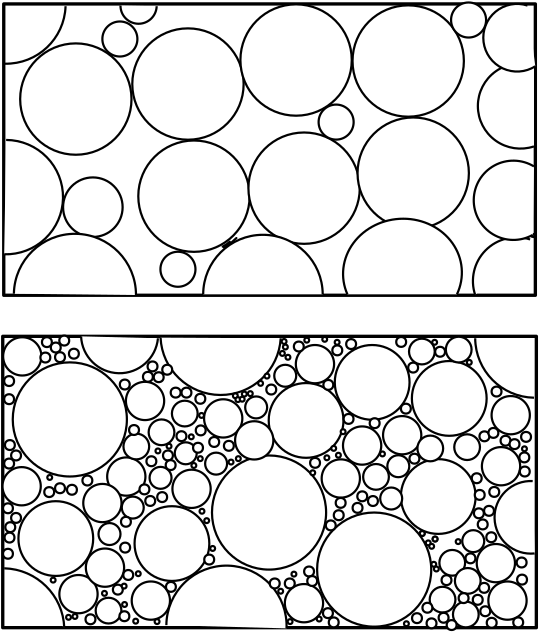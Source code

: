 <?xml version="1.0"?>
<!DOCTYPE ipe SYSTEM "ipe.dtd">
<ipe version="70218" creator="Ipe 7.2.21">
<info created="D:20201123213146" modified="D:20201123213146"/>
<ipestyle name="basic">
<symbol name="arrow/arc(spx)">
<path stroke="sym-stroke" fill="sym-stroke" pen="sym-pen">
0 0 m
-1 0.333 l
-1 -0.333 l
h
</path>
</symbol>
<symbol name="arrow/farc(spx)">
<path stroke="sym-stroke" fill="white" pen="sym-pen">
0 0 m
-1 0.333 l
-1 -0.333 l
h
</path>
</symbol>
<symbol name="arrow/ptarc(spx)">
<path stroke="sym-stroke" fill="sym-stroke" pen="sym-pen">
0 0 m
-1 0.333 l
-0.8 0 l
-1 -0.333 l
h
</path>
</symbol>
<symbol name="arrow/fptarc(spx)">
<path stroke="sym-stroke" fill="white" pen="sym-pen">
0 0 m
-1 0.333 l
-0.8 0 l
-1 -0.333 l
h
</path>
</symbol>
<symbol name="mark/circle(sx)" transformations="translations">
<path fill="sym-stroke">
0.6 0 0 0.6 0 0 e
0.4 0 0 0.4 0 0 e
</path>
</symbol>
<symbol name="mark/disk(sx)" transformations="translations">
<path fill="sym-stroke">
0.6 0 0 0.6 0 0 e
</path>
</symbol>
<symbol name="mark/fdisk(sfx)" transformations="translations">
<group>
<path fill="sym-fill">
0.5 0 0 0.5 0 0 e
</path>
<path fill="sym-stroke" fillrule="eofill">
0.6 0 0 0.6 0 0 e
0.4 0 0 0.4 0 0 e
</path>
</group>
</symbol>
<symbol name="mark/box(sx)" transformations="translations">
<path fill="sym-stroke" fillrule="eofill">
-0.6 -0.6 m
0.6 -0.6 l
0.6 0.6 l
-0.6 0.6 l
h
-0.4 -0.4 m
0.4 -0.4 l
0.4 0.4 l
-0.4 0.4 l
h
</path>
</symbol>
<symbol name="mark/square(sx)" transformations="translations">
<path fill="sym-stroke">
-0.6 -0.6 m
0.6 -0.6 l
0.6 0.6 l
-0.6 0.6 l
h
</path>
</symbol>
<symbol name="mark/fsquare(sfx)" transformations="translations">
<group>
<path fill="sym-fill">
-0.5 -0.5 m
0.5 -0.5 l
0.5 0.5 l
-0.5 0.5 l
h
</path>
<path fill="sym-stroke" fillrule="eofill">
-0.6 -0.6 m
0.6 -0.6 l
0.6 0.6 l
-0.6 0.6 l
h
-0.4 -0.4 m
0.4 -0.4 l
0.4 0.4 l
-0.4 0.4 l
h
</path>
</group>
</symbol>
<symbol name="mark/cross(sx)" transformations="translations">
<group>
<path fill="sym-stroke">
-0.43 -0.57 m
0.57 0.43 l
0.43 0.57 l
-0.57 -0.43 l
h
</path>
<path fill="sym-stroke">
-0.43 0.57 m
0.57 -0.43 l
0.43 -0.57 l
-0.57 0.43 l
h
</path>
</group>
</symbol>
<symbol name="arrow/fnormal(spx)">
<path stroke="sym-stroke" fill="white" pen="sym-pen">
0 0 m
-1 0.333 l
-1 -0.333 l
h
</path>
</symbol>
<symbol name="arrow/pointed(spx)">
<path stroke="sym-stroke" fill="sym-stroke" pen="sym-pen">
0 0 m
-1 0.333 l
-0.8 0 l
-1 -0.333 l
h
</path>
</symbol>
<symbol name="arrow/fpointed(spx)">
<path stroke="sym-stroke" fill="white" pen="sym-pen">
0 0 m
-1 0.333 l
-0.8 0 l
-1 -0.333 l
h
</path>
</symbol>
<symbol name="arrow/linear(spx)">
<path stroke="sym-stroke" pen="sym-pen">
-1 0.333 m
0 0 l
-1 -0.333 l
</path>
</symbol>
<symbol name="arrow/fdouble(spx)">
<path stroke="sym-stroke" fill="white" pen="sym-pen">
0 0 m
-1 0.333 l
-1 -0.333 l
h
-1 0 m
-2 0.333 l
-2 -0.333 l
h
</path>
</symbol>
<symbol name="arrow/double(spx)">
<path stroke="sym-stroke" fill="sym-stroke" pen="sym-pen">
0 0 m
-1 0.333 l
-1 -0.333 l
h
-1 0 m
-2 0.333 l
-2 -0.333 l
h
</path>
</symbol>
<symbol name="arrow/mid-normal(spx)">
<path stroke="sym-stroke" fill="sym-stroke" pen="sym-pen">
0.5 0 m
-0.5 0.333 l
-0.5 -0.333 l
h
</path>
</symbol>
<symbol name="arrow/mid-fnormal(spx)">
<path stroke="sym-stroke" fill="white" pen="sym-pen">
0.5 0 m
-0.5 0.333 l
-0.5 -0.333 l
h
</path>
</symbol>
<symbol name="arrow/mid-pointed(spx)">
<path stroke="sym-stroke" fill="sym-stroke" pen="sym-pen">
0.5 0 m
-0.5 0.333 l
-0.3 0 l
-0.5 -0.333 l
h
</path>
</symbol>
<symbol name="arrow/mid-fpointed(spx)">
<path stroke="sym-stroke" fill="white" pen="sym-pen">
0.5 0 m
-0.5 0.333 l
-0.3 0 l
-0.5 -0.333 l
h
</path>
</symbol>
<symbol name="arrow/mid-double(spx)">
<path stroke="sym-stroke" fill="sym-stroke" pen="sym-pen">
1 0 m
0 0.333 l
0 -0.333 l
h
0 0 m
-1 0.333 l
-1 -0.333 l
h
</path>
</symbol>
<symbol name="arrow/mid-fdouble(spx)">
<path stroke="sym-stroke" fill="white" pen="sym-pen">
1 0 m
0 0.333 l
0 -0.333 l
h
0 0 m
-1 0.333 l
-1 -0.333 l
h
</path>
</symbol>
<pen name="heavier" value="0.8"/>
<pen name="fat" value="1.2"/>
<pen name="ultrafat" value="2"/>
<symbolsize name="large" value="5"/>
<symbolsize name="small" value="2"/>
<symbolsize name="tiny" value="1.1"/>
<arrowsize name="large" value="10"/>
<arrowsize name="small" value="5"/>
<arrowsize name="tiny" value="3"/>
<color name="red" value="1 0 0"/>
<color name="blue" value="0 0 1"/>
<color name="green" value="0 1 0"/>
<color name="yellow" value="1 1 0"/>
<color name="orange" value="1 0.647 0"/>
<color name="gold" value="1 0.843 0"/>
<color name="purple" value="0.627 0.125 0.941"/>
<color name="gray" value="0.745"/>
<color name="brown" value="0.647 0.165 0.165"/>
<color name="navy" value="0 0 0.502"/>
<color name="pink" value="1 0.753 0.796"/>
<color name="seagreen" value="0.18 0.545 0.341"/>
<color name="turquoise" value="0.251 0.878 0.816"/>
<color name="violet" value="0.933 0.51 0.933"/>
<color name="darkblue" value="0 0 0.545"/>
<color name="darkcyan" value="0 0.545 0.545"/>
<color name="darkgray" value="0.663"/>
<color name="darkgreen" value="0 0.392 0"/>
<color name="darkmagenta" value="0.545 0 0.545"/>
<color name="darkorange" value="1 0.549 0"/>
<color name="darkred" value="0.545 0 0"/>
<color name="lightblue" value="0.678 0.847 0.902"/>
<color name="lightcyan" value="0.878 1 1"/>
<color name="lightgray" value="0.827"/>
<color name="lightgreen" value="0.565 0.933 0.565"/>
<color name="lightyellow" value="1 1 0.878"/>
<dashstyle name="dotted" value="[1 3] 0"/>
<dashstyle name="dashed" value="[4] 0"/>
<dashstyle name="dash dotted" value="[4 2 1 2] 0"/>
<dashstyle name="dash dot dotted" value="[4 2 1 2 1 2] 0"/>
<textsize name="large" value="\large"/>
<textsize name="Large" value="\Large"/>
<textsize name="LARGE" value="\LARGE"/>
<textsize name="huge" value="\huge"/>
<textsize name="Huge" value="\Huge"/>
<textsize name="small" value="\small"/>
<textsize name="footnote" value="\footnotesize"/>
<textsize name="tiny" value="\tiny"/>
<textstyle name="center" begin="\begin{center}" end="\end{center}"/>
<textstyle name="itemize" begin="\begin{itemize}" end="\end{itemize}"/>
<textstyle name="item" begin="\begin{itemize}\item{}" end="\end{itemize}"/>
<gridsize name="4 pts" value="4"/>
<gridsize name="8 pts (~3 mm)" value="8"/>
<gridsize name="16 pts (~6 mm)" value="16"/>
<gridsize name="32 pts (~12 mm)" value="32"/>
<gridsize name="10 pts (~3.5 mm)" value="10"/>
<gridsize name="20 pts (~7 mm)" value="20"/>
<gridsize name="14 pts (~5 mm)" value="14"/>
<gridsize name="28 pts (~10 mm)" value="28"/>
<gridsize name="56 pts (~20 mm)" value="56"/>
<anglesize name="90 deg" value="90"/>
<anglesize name="60 deg" value="60"/>
<anglesize name="45 deg" value="45"/>
<anglesize name="30 deg" value="30"/>
<anglesize name="22.5 deg" value="22.5"/>
<opacity name="10%" value="0.1"/>
<opacity name="30%" value="0.3"/>
<opacity name="50%" value="0.5"/>
<opacity name="75%" value="0.75"/>
<tiling name="falling" angle="-60" step="4" width="1"/>
<tiling name="rising" angle="30" step="4" width="1"/>
</ipestyle>
<page>
<layer name="alpha"/>
<view layers="alpha" active="alpha"/>
<path layer="alpha" matrix="1.00756 0 0 1 -2.28386 -119.296" stroke="black" fill="white" pen="fat">
206.677 532.186 m
206.677 427.307 l
397.333 427.307 l
397.333 532.186 l
h
</path>
<path matrix="1.00378 0 0 1 -1.14181 0.360409" stroke="black" fill="white" pen="fat">
206.677 532.186 m
206.677 427.307 l
397.333 427.307 l
397.333 532.186 l
h
</path>
<path stroke="black" fill="white" pen="heavier">
20.0408 0 0 20.0408 232.266 498.308 e
</path>
<path matrix="1 0 0 1 40.366 5.40663" stroke="black" fill="white" pen="heavier">
20.0408 0 0 20.0408 232.266 498.308 e
</path>
<path matrix="1 0 0 1 79.2902 14.0564" stroke="black" fill="white" pen="heavier">
20.0408 0 0 20.0408 232.266 498.308 e
</path>
<path matrix="1 0 0 1 119.656 13.696" stroke="black" fill="white" pen="heavier">
20.0408 0 0 20.0408 232.266 498.308 e
</path>
<path matrix="1 0 0 1 42.5285 -34.9592" stroke="black" fill="white" pen="heavier">
20.0408 0 0 20.0408 232.266 498.308 e
</path>
<path matrix="1 0 0 1 82.1735 -32.0759" stroke="black" fill="white" pen="heavier">
20.0408 0 0 20.0408 232.266 498.308 e
</path>
<path matrix="1 0 0 1 121.458 -26.6698" stroke="black" fill="white" pen="heavier">
20.0408 0 0 20.0408 232.266 498.308 e
</path>
<path matrix="1 0 0 1 0 -1.80205" stroke="black" fill="white" pen="heavier">
10.7157 0 0 10.7157 238.393 461.186 e
</path>
<path stroke="black" fill="white" pen="heavier">
6.30459 0 0 6.30459 248.124 519.932 e
</path>
<path matrix="1 0 0 1 20.9037 -82.8939" stroke="black" fill="white" pen="heavier">
6.30459 0 0 6.30459 248.124 519.932 e
</path>
<path matrix="1 0 0 1 77.8484 -29.9137" stroke="black" fill="white" pen="heavier">
6.30459 0 0 6.30459 248.124 519.932 e
</path>
<path stroke="black" fill="white" pen="heavier" cap="1" join="1">
397.435 449.446 m
397.172 449.736 l
397.699 448.865 l
397.646 448.575 l
396.435 448.76 l
</path>
<path stroke="black" fill="white" pen="heavier" cap="1" join="1">
397.646 449.63 m
393.433 448.971 l
</path>
<path stroke="black" fill="white" pen="heavier" cap="1" join="1">
285.637 444.97 m
285.137 445.207 l
287.165 446.419 l
287.665 446.945 l
286.954 446.366 l
285.716 444.812 l
288.007 446.392 l
290.062 448.262 l
</path>
<path matrix="1 0 0 1 2.88327 -1.08123" stroke="black" fill="white" pen="heavier">
20.5433 0 0 20.5433 227.22 384.058 e
</path>
<path matrix="1 0 0 1 74.6044 -34.599" stroke="black" fill="white" pen="heavier">
20.5433 0 0 20.5433 227.22 384.058 e
</path>
<path matrix="1 0 0 1 112.447 -55.1424" stroke="black" fill="white" pen="heavier">
20.5433 0 0 20.5433 227.22 384.058 e
</path>
<path stroke="black" fill="white" pen="heavier">
13.4563 0 0 13.4563 315.16 382.616 e
</path>
<path matrix="1 0 0 1 23.7868 13.6957" stroke="black" fill="white" pen="heavier">
13.4563 0 0 13.4563 315.16 382.616 e
</path>
<path matrix="1 0 0 1 51.5383 7.92911" stroke="black" fill="white" pen="heavier">
13.4563 0 0 13.4563 315.16 382.616 e
</path>
<path matrix="1 0 0 1 47.5738 -27.391" stroke="black" fill="white" pen="heavier">
13.4563 0 0 13.4563 315.16 382.616 e
</path>
<path matrix="1 0 0 1 -48.295 -44.3302" stroke="black" fill="white" pen="heavier">
13.4563 0 0 13.4563 315.16 382.616 e
</path>
<path matrix="1 0 0 1 -90.1025 -42.5282" stroke="black" fill="white" pen="heavier">
13.4563 0 0 13.4563 315.16 382.616 e
</path>
<path stroke="black" fill="white" pen="heavier">
6.888 0 0 6.888 257.179 389.626 e
</path>
<path matrix="1 0 0 1 28.1439 -6.28031" stroke="black" fill="white" pen="heavier">
6.888 0 0 6.888 257.179 389.626 e
</path>
<path matrix="1 0 0 1 39.3083 -14.1884" stroke="black" fill="white" pen="heavier">
6.888 0 0 6.888 257.179 389.626 e
</path>
<path matrix="1 0 0 1 78.151 -16.0491" stroke="black" fill="white" pen="heavier">
6.888 0 0 6.888 257.179 389.626 e
</path>
<path matrix="1 0 0 1 92.5717 -12.3277" stroke="black" fill="white" pen="heavier">
6.888 0 0 6.888 257.179 389.626 e
</path>
<path matrix="1 0 0 1 70.4755 -27.9113" stroke="black" fill="white" pen="heavier">
6.888 0 0 6.888 257.179 389.626 e
</path>
<path matrix="1 0 0 1 126.297 -58.3807" stroke="black" fill="white" pen="heavier">
6.888 0 0 6.888 257.179 389.626 e
</path>
<path matrix="1 0 0 1 130.484 -71.871" stroke="black" fill="white" pen="heavier">
6.888 0 0 6.888 257.179 389.626 e
</path>
<path matrix="1 0 0 1 57.2178 -72.8014" stroke="black" fill="white" pen="heavier">
6.888 0 0 6.888 257.179 389.626 e
</path>
<path matrix="1 0 0 1 -23.9565 -69.5451" stroke="black" fill="white" pen="heavier">
6.888 0 0 6.888 257.179 389.626 e
</path>
<path matrix="1 0 0 1 -14.4203 -60.0089" stroke="black" fill="white" pen="heavier">
6.888 0 0 6.888 257.179 389.626 e
</path>
<path matrix="1 0 0 1 2.09371 -71.871" stroke="black" fill="white" pen="heavier">
6.888 0 0 6.888 257.179 389.626 e
</path>
<path matrix="1 0 0 1 16.747 -31.6328" stroke="black" fill="white" pen="heavier">
6.888 0 0 6.888 257.179 389.626 e
</path>
<path matrix="1 0 0 1 -6.74476 -27.2135" stroke="black" fill="white" pen="heavier">
6.888 0 0 6.888 257.179 389.626 e
</path>
<path matrix="1 0 0 1 -15.3506 -36.7498" stroke="black" fill="white" pen="heavier">
6.888 0 0 6.888 257.179 389.626 e
</path>
<path matrix="1 0 0 1 -44.4245 -30.7024" stroke="black" fill="white" pen="heavier">
6.888 0 0 6.888 257.179 389.626 e
</path>
<path matrix="1 0 0 1 -44.1919 16.0484" stroke="black" fill="white" pen="heavier">
6.888 0 0 6.888 257.179 389.626 e
</path>
<path matrix="1 0 0 1 61.1719 13.2573" stroke="black" fill="white" pen="heavier">
6.888 0 0 6.888 257.179 389.626 e
</path>
<path matrix="1 0 0 1 131.647 -5.11736" stroke="black" fill="white" pen="heavier">
6.888 0 0 6.888 257.179 389.626 e
</path>
<path matrix="1 0 0 1 128.158 -23.4921" stroke="black" fill="white" pen="heavier">
6.888 0 0 6.888 257.179 389.626 e
</path>
<path matrix="1 0 0 1 -1.62814 2.5585" stroke="black" fill="white" pen="heavier">
4.63143 0 0 4.63143 273.112 382.532 e
</path>
<path matrix="1 0 0 1 -19.0725 -9.30401" stroke="black" fill="white" pen="heavier">
4.63143 0 0 4.63143 273.112 382.532 e
</path>
<path matrix="1 0 0 1 -10.0014 -4.18701" stroke="black" fill="white" pen="heavier">
4.63143 0 0 4.63143 273.112 382.532 e
</path>
<path matrix="1 0 0 1 67.2188 -20.2358" stroke="black" fill="white" pen="heavier">
4.63143 0 0 4.63143 273.112 382.532 e
</path>
<path matrix="1 0 0 1 86.7565 -10.0018" stroke="black" fill="white" pen="heavier">
4.63143 0 0 4.63143 273.112 382.532 e
</path>
<path matrix="1 0 0 1 100.014 -9.53661" stroke="black" fill="white" pen="heavier">
4.63143 0 0 4.63143 273.112 382.532 e
</path>
<path matrix="1 0 0 1 94.6646 -51.1704" stroke="black" fill="white" pen="heavier">
4.63143 0 0 4.63143 273.112 382.532 e
</path>
<path matrix="1 0 0 1 100.247 -57.683" stroke="black" fill="white" pen="heavier">
4.63143 0 0 4.63143 273.112 382.532 e
</path>
<path matrix="1 0 0 1 91.1757 -64.4281" stroke="black" fill="white" pen="heavier">
4.63143 0 0 4.63143 273.112 382.532 e
</path>
<path matrix="1 0 0 1 99.549 -69.7777" stroke="black" fill="white" pen="heavier">
4.63143 0 0 4.63143 273.112 382.532 e
</path>
<path matrix="1 0 0 1 -29.0741 -68.3822" stroke="black" fill="white" pen="heavier">
4.63143 0 0 4.63143 273.112 382.532 e
</path>
<path matrix="1 0 0 1 83.7326 24.8869" stroke="black" fill="white" pen="heavier">
4.63143 0 0 4.63143 273.112 382.532 e
</path>
<path matrix="1 0 0 1 96.9903 25.5847" stroke="black" fill="white" pen="heavier">
4.63143 0 0 4.63143 273.112 382.532 e
</path>
<path matrix="1 0 0 1 1.62814 0.697774" stroke="black" fill="white" pen="heavier">
3.95405 0 0 3.95405 270.204 370.089 e
</path>
<path matrix="1 0 0 1 -7.44288 -8.14109" stroke="black" fill="white" pen="heavier">
3.95405 0 0 3.95405 270.204 370.089 e
</path>
<path matrix="1 0 0 1 -17.4443 -18.8403" stroke="black" fill="white" pen="heavier">
3.95405 0 0 3.95405 270.204 370.089 e
</path>
<path matrix="1 0 0 1 -25.8176 -28.3765" stroke="black" fill="white" pen="heavier">
3.95405 0 0 3.95405 270.204 370.089 e
</path>
<path matrix="1 0 0 1 12.56 -3.02408" stroke="black" fill="white" pen="heavier">
3.95405 0 0 3.95405 270.204 370.089 e
</path>
<path matrix="1 0 0 1 26.9806 17.2114" stroke="black" fill="white" pen="heavier">
3.95405 0 0 3.95405 270.204 370.089 e
</path>
<path matrix="1 0 0 1 37.4472 28.6083" stroke="black" fill="white" pen="heavier">
3.95405 0 0 3.95405 270.204 370.089 e
</path>
<path matrix="1 0 0 1 78.1507 -3.95445" stroke="black" fill="white" pen="heavier">
3.95405 0 0 3.95405 270.204 370.089 e
</path>
<path matrix="1 0 0 1 75.5922 -15.584" stroke="black" fill="white" pen="heavier">
3.95405 0 0 3.95405 270.204 370.089 e
</path>
<path matrix="1 0 0 1 105.131 -30.935" stroke="black" fill="white" pen="heavier">
3.95405 0 0 3.95405 270.204 370.089 e
</path>
<path stroke="black" fill="white" pen="heavier">
278.112 428.004 m
21.5148 0 0 -21.5148 299.627 427.926 321.142 428.004 a
</path>
<path stroke="black" fill="white" pen="heavier">
207.172 483.593 m
20.5887 0 0 -20.5887 207.067 463.005 206.474 442.425 a
</path>
<path stroke="black" fill="white" pen="heavier">
397.199 510.341 m
15.3308 0 0 15.3308 392.33 495.804 397.199 481.267 a
</path>
<path stroke="black" fill="white" pen="heavier">
228.571 531.74 m
21.4455 0 0 -21.4455 207.138 532.48 206.707 511.039 a
</path>
<path stroke="black" fill="white" pen="heavier">
376.033 427.771 m
15.7607 0 0 -15.7607 390.98 432.77 395.804 447.774 a
</path>
<path matrix="1.03355 0 0.0132175 0.948183 -18.1125 22.1777" stroke="black" fill="white" pen="heavier">
331.376 428.004 m
20.6914 0 0 -20.6914 350.448 436.027 369.521 428.004 a
</path>
<path stroke="black" fill="white" pen="heavier">
261.366 531.74 m
6.51407 0 0 -6.51407 254.855 531.934 248.341 531.972 a
</path>
<path stroke="black" fill="white" pen="heavier">
397.664 510.109 m
12.1772 0 0 -12.1772 391.13 520.384 394.873 531.972 a
</path>
<path matrix="1 0 0 1 125.53 6.83559" stroke="black" fill="white" pen="heavier">
6.30459 0 0 6.30459 248.124 519.932 e
</path>
<path stroke="black" fill="white" pen="heavier">
209.963 428.236 m
21.9819 0 0 -21.9819 231.941 427.817 253.923 427.771 a
</path>
<path stroke="black" fill="white" pen="heavier">
397.199 474.057 m
14.2703 0 0 14.2703 389.783 461.865 396.734 449.402 a
</path>
<path stroke="black" fill="white" pen="heavier">
262.761 412.42 m
21.661 0 0 21.661 284.399 413.439 306.023 412.188 a
</path>
<path stroke="black" fill="white" pen="heavier">
261.831 412.188 m
13.8761 0 0 -13.8761 248.016 413.486 234.153 412.885 a
</path>
<path stroke="black" fill="white" pen="heavier">
264.855 308.917 m
21.6419 0 0 -21.6419 286.496 308.704 308.117 307.754 a
</path>
<path stroke="black" fill="white" pen="heavier">
206.474 329.385 m
22.2494 0 0 -22.2494 205.872 307.144 228.105 307.987 a
</path>
<path stroke="black" fill="white" pen="heavier">
396.734 360.785 m
13.069 0 0 13.069 396.071 347.733 397.432 334.735 a
</path>
<path stroke="black" fill="white" pen="heavier">
376.033 412.188 m
21.5911 0 0 21.5911 397.624 412.376 397.199 390.789 a
</path>
<path stroke="black" fill="white" pen="heavier">
1.7773 0 0 1.7773 225.043 408.865 e
</path>
<path matrix="1 0 0 1 3.05306 2.49823" stroke="black" fill="white" pen="heavier">
1.7773 0 0 1.7773 225.043 408.865 e
</path>
<path matrix="1 0 0 1 -3.19221 1.9431" stroke="black" fill="white" pen="heavier">
1.7773 0 0 1.7773 225.043 408.865 e
</path>
<path matrix="1 0 0 1 -3.74734 -3.60825" stroke="black" fill="white" pen="heavier">
1.7773 0 0 1.7773 225.043 408.865 e
</path>
<path matrix="1 0 0 1 1.52644 -3.46947" stroke="black" fill="white" pen="heavier">
1.7773 0 0 1.7773 225.043 408.865 e
</path>
<path matrix="1 0 0 1 6.52265 -2.22041" stroke="black" fill="white" pen="heavier">
1.7773 0 0 1.7773 225.043 408.865 e
</path>
<path matrix="1 0 0 1 -16.793 -12.0741" stroke="black" fill="white" pen="heavier">
1.7773 0 0 1.7773 225.043 408.865 e
</path>
<path matrix="1 0 0 1 -16.793 -18.5969" stroke="black" fill="white" pen="heavier">
1.7773 0 0 1.7773 225.043 408.865 e
</path>
<path matrix="1 0 0 1 -16.5154 -35.1121" stroke="black" fill="white" pen="heavier">
1.7773 0 0 1.7773 225.043 408.865 e
</path>
<path matrix="1 0 0 1 -14.2949 -38.8593" stroke="black" fill="white" pen="heavier">
1.7773 0 0 1.7773 225.043 408.865 e
</path>
<path matrix="1 0 0 1 -16.793 -41.7738" stroke="black" fill="white" pen="heavier">
1.7773 0 0 1.7773 225.043 408.865 e
</path>
<path matrix="1 0 0 1 -17.2094 -57.8727" stroke="black" fill="white" pen="heavier">
1.7773 0 0 1.7773 225.043 408.865 e
</path>
<path matrix="1 0 0 1 -14.2949 -61.3423" stroke="black" fill="white" pen="heavier">
1.7773 0 0 1.7773 225.043 408.865 e
</path>
<path matrix="1 0 0 1 -16.3767 -64.6731" stroke="black" fill="white" pen="heavier">
1.7773 0 0 1.7773 225.043 408.865 e
</path>
<path matrix="1 0 0 1 -16.6542 -68.4202" stroke="black" fill="white" pen="heavier">
1.7773 0 0 1.7773 225.043 408.865 e
</path>
<path matrix="1 0 0 1 -17.2094 -74.2491" stroke="black" fill="white" pen="heavier">
1.7773 0 0 1.7773 225.043 408.865 e
</path>
<path matrix="1 0 0 1 -2.35951 -52.0438" stroke="black" fill="white" pen="heavier">
1.7773 0 0 1.7773 225.043 408.865 e
</path>
<path matrix="1 0 0 1 1.52644 -50.6559" stroke="black" fill="white" pen="heavier">
1.7773 0 0 1.7773 225.043 408.865 e
</path>
<path matrix="1 0 0 1 5.82873 -51.2111" stroke="black" fill="white" pen="heavier">
1.7773 0 0 1.7773 225.043 408.865 e
</path>
<path matrix="1 0 0 1 11.3801 -47.8802" stroke="black" fill="white" pen="heavier">
1.7773 0 0 1.7773 225.043 408.865 e
</path>
<path matrix="1 0 0 1 28.1729 -29.6996" stroke="black" fill="white" pen="heavier">
1.7773 0 0 1.7773 225.043 408.865 e
</path>
<path matrix="1 0 0 1 24.8421 -13.3231" stroke="black" fill="white" pen="heavier">
1.7773 0 0 1.7773 225.043 408.865 e
</path>
<path matrix="1 0 0 1 34.8345 -6.80028" stroke="black" fill="white" pen="heavier">
1.7773 0 0 1.7773 225.043 408.865 e
</path>
<path matrix="1 0 0 1 33.1691 -10.5474" stroke="black" fill="white" pen="heavier">
1.7773 0 0 1.7773 225.043 408.865 e
</path>
<path matrix="1 0 0 1 37.0551 -10.6862" stroke="black" fill="white" pen="heavier">
1.7773 0 0 1.7773 225.043 408.865 e
</path>
<path matrix="1 0 0 1 45.2433 -31.9201" stroke="black" fill="white" pen="heavier">
1.7773 0 0 1.7773 225.043 408.865 e
</path>
<path matrix="1 0 0 1 34.4182 -40.9411" stroke="black" fill="white" pen="heavier">
1.7773 0 0 1.7773 225.043 408.865 e
</path>
<path matrix="1 0 0 1 31.9201 -51.0723" stroke="black" fill="white" pen="heavier">
1.7773 0 0 1.7773 225.043 408.865 e
</path>
<path matrix="1 0 0 1 34.0018 -55.2358" stroke="black" fill="white" pen="heavier">
1.7773 0 0 1.7773 225.043 408.865 e
</path>
<path matrix="1 0 0 1 38.3041 -53.8479" stroke="black" fill="white" pen="heavier">
1.7773 0 0 1.7773 225.043 408.865 e
</path>
<path matrix="1 0 0 1 24.9809 -72.0286" stroke="black" fill="white" pen="heavier">
1.7773 0 0 1.7773 225.043 408.865 e
</path>
<path matrix="1 0 0 1 25.2584 -62.7301" stroke="black" fill="white" pen="heavier">
1.7773 0 0 1.7773 225.043 408.865 e
</path>
<path matrix="1 0 0 1 22.344 -87.156" stroke="black" fill="white" pen="heavier">
1.7773 0 0 1.7773 225.043 408.865 e
</path>
<path matrix="1 0 0 1 26.0911 -81.8823" stroke="black" fill="white" pen="heavier">
1.7773 0 0 1.7773 225.043 408.865 e
</path>
<path matrix="1 0 0 1 12.4903 -97.8424" stroke="black" fill="white" pen="heavier">
1.7773 0 0 1.7773 225.043 408.865 e
</path>
<path matrix="1 0 0 1 55.2357 -76.3309" stroke="black" fill="white" pen="heavier">
1.7773 0 0 1.7773 225.043 408.865 e
</path>
<path matrix="1 0 0 1 51.211 -36.0836" stroke="black" fill="white" pen="heavier">
1.7773 0 0 1.7773 225.043 408.865 e
</path>
<path matrix="1 0 0 1 52.1825 -29.8384" stroke="black" fill="white" pen="heavier">
1.7773 0 0 1.7773 225.043 408.865 e
</path>
<path matrix="1 0 0 1 52.0437 -18.4581" stroke="black" fill="white" pen="heavier">
1.7773 0 0 1.7773 225.043 408.865 e
</path>
<path matrix="1 0 0 1 43.1615 -16.2376" stroke="black" fill="white" pen="heavier">
1.7773 0 0 1.7773 225.043 408.865 e
</path>
<path matrix="1 0 0 1 47.0475 -16.2376" stroke="black" fill="white" pen="heavier">
1.7773 0 0 1.7773 225.043 408.865 e
</path>
<path matrix="1 0 0 1 40.3859 -38.8593" stroke="black" fill="white" pen="heavier">
1.7773 0 0 1.7773 225.043 408.865 e
</path>
<path matrix="1 0 0 1 41.3574 -42.3289" stroke="black" fill="white" pen="heavier">
1.7773 0 0 1.7773 225.043 408.865 e
</path>
<path matrix="1 0 0 1 24.7033 -96.7321" stroke="black" fill="white" pen="heavier">
1.7773 0 0 1.7773 225.043 408.865 e
</path>
<path matrix="1 0 0 1 78.829 -84.9355" stroke="black" fill="white" pen="heavier">
1.7773 0 0 1.7773 225.043 408.865 e
</path>
<path matrix="1 0 0 1 84.2415 -84.9355" stroke="black" fill="white" pen="heavier">
1.7773 0 0 1.7773 225.043 408.865 e
</path>
<path matrix="1 0 0 1 97.9811 -95.6218" stroke="black" fill="white" pen="heavier">
1.7773 0 0 1.7773 225.043 408.865 e
</path>
<path matrix="1 0 0 1 100.063 -98.9526" stroke="black" fill="white" pen="heavier">
1.7773 0 0 1.7773 225.043 408.865 e
</path>
<path matrix="1 0 0 1 133.787 -93.6789" stroke="black" fill="white" pen="heavier">
1.7773 0 0 1.7773 225.043 408.865 e
</path>
<path matrix="1 0 0 1 130.04 -97.426" stroke="black" fill="white" pen="heavier">
1.7773 0 0 1.7773 225.043 408.865 e
</path>
<path matrix="1 0 0 1 139.616 -97.2872" stroke="black" fill="white" pen="heavier">
1.7773 0 0 1.7773 225.043 408.865 e
</path>
<path matrix="1 0 0 1 110.333 -53.5704" stroke="black" fill="white" pen="heavier">
1.7773 0 0 1.7773 225.043 408.865 e
</path>
<path matrix="1 0 0 1 102.561 -55.9297" stroke="black" fill="white" pen="heavier">
1.7773 0 0 1.7773 225.043 408.865 e
</path>
<path matrix="1 0 0 1 101.867 -60.3708" stroke="black" fill="white" pen="heavier">
1.7773 0 0 1.7773 225.043 408.865 e
</path>
<path matrix="1 0 0 1 57.0399 -34.0019" stroke="black" fill="white" pen="heavier">
1.7773 0 0 1.7773 225.043 408.865 e
</path>
<path matrix="1 0 0 1 62.3137 -35.3897" stroke="black" fill="white" pen="heavier">
1.7773 0 0 1.7773 225.043 408.865 e
</path>
<path matrix="1 0 0 1 77.5799 -15.1273" stroke="black" fill="white" pen="heavier">
1.7773 0 0 1.7773 225.043 408.865 e
</path>
<path matrix="1 0 0 1 98.1199 -13.4619" stroke="black" fill="white" pen="heavier">
1.7773 0 0 1.7773 225.043 408.865 e
</path>
<path matrix="1 0 0 1 93.3429 -41.5165" stroke="black" fill="white" pen="heavier">
1.7773 0 0 1.7773 225.043 408.865 e
</path>
<path matrix="1 0 0 1 91.1873 -80.625" stroke="black" fill="white" pen="heavier">
1.7773 0 0 1.7773 225.043 408.865 e
</path>
<path matrix="1 0 0 1 154.315 -31.9704" stroke="black" fill="white" pen="heavier">
1.7773 0 0 1.7773 225.043 408.865 e
</path>
<path matrix="1 0 0 1 157.549 -30.7386" stroke="black" fill="white" pen="heavier">
1.7773 0 0 1.7773 225.043 408.865 e
</path>
<path matrix="1 0 0 1 87.492 0.363418" stroke="black" fill="white" pen="heavier">
1.7773 0 0 1.7773 225.043 408.865 e
</path>
<path matrix="1 0 0 1 101.349 -1.02232" stroke="black" fill="white" pen="heavier">
1.7773 0 0 1.7773 225.043 408.865 e
</path>
<path matrix="1 0 0 1 41.4548 -86.168" stroke="black" fill="white" pen="heavier">
1.7773 0 0 1.7773 225.043 408.865 e
</path>
<path matrix="1 0 0 1 167.865 -83.5505" stroke="black" fill="white" pen="heavier">
1.7773 0 0 1.7773 225.043 408.865 e
</path>
<path matrix="1 0 0 1 153.699 -63.6883" stroke="black" fill="white" pen="heavier">
1.7773 0 0 1.7773 225.043 408.865 e
</path>
<path matrix="1 0 0 1 156.779 -68.3074" stroke="black" fill="white" pen="heavier">
1.7773 0 0 1.7773 225.043 408.865 e
</path>
<path matrix="1 0 0 1 157.856 -51.9865" stroke="black" fill="white" pen="heavier">
1.7773 0 0 1.7773 225.043 408.865 e
</path>
<path matrix="1 0 0 1 151.544 -47.0595" stroke="black" fill="white" pen="heavier">
1.7773 0 0 1.7773 225.043 408.865 e
</path>
<path matrix="1 0 0 1 152.621 -53.0643" stroke="black" fill="white" pen="heavier">
1.7773 0 0 1.7773 225.043 408.865 e
</path>
<path matrix="1 0 0 1 152.314 -59.6851" stroke="black" fill="white" pen="heavier">
1.7773 0 0 1.7773 225.043 408.865 e
</path>
<path matrix="1 0 0 1 154.623 -94.9443" stroke="black" fill="white" pen="heavier">
1.7773 0 0 1.7773 225.043 408.865 e
</path>
<path matrix="1 0 0 1 156.933 -99.1015" stroke="black" fill="white" pen="heavier">
1.7773 0 0 1.7773 225.043 408.865 e
</path>
<path matrix="1 0 0 1 167.711 -77.3917" stroke="black" fill="white" pen="heavier">
1.7773 0 0 1.7773 225.043 408.865 e
</path>
<path matrix="1 0 0 1 166.479 -98.9475" stroke="black" fill="white" pen="heavier">
1.7773 0 0 1.7773 225.043 408.865 e
</path>
<path matrix="1 0 0 1 0 -6.00485" stroke="black" fill="white" pen="heavier">
0.870988 0 0 0.870988 277.524 390.416 e
</path>
<path matrix="1 0 0 1 -3.69487 -13.7029" stroke="black" fill="white" pen="heavier">
0.870988 0 0 0.870988 277.524 390.416 e
</path>
<path matrix="1 0 0 1 -2.77104 -24.0189" stroke="black" fill="white" pen="heavier">
0.870988 0 0 0.870988 277.524 390.416 e
</path>
<path matrix="1 0 0 1 -0.461487 -21.5554" stroke="black" fill="white" pen="heavier">
0.870988 0 0 0.870988 277.524 390.416 e
</path>
<path matrix="1 0 0 1 0.154395 -40.4938" stroke="black" fill="white" pen="heavier">
0.870988 0 0 0.870988 277.524 390.416 e
</path>
<path matrix="1 0 0 1 1.84807 -43.8811" stroke="black" fill="white" pen="heavier">
0.870988 0 0 0.870988 277.524 390.416 e
</path>
<path matrix="1 0 0 1 4.00366 -53.8892" stroke="black" fill="white" pen="heavier">
0.870988 0 0 0.870988 277.524 390.416 e
</path>
<path matrix="1 0 0 1 10.6244 -22.7872" stroke="black" fill="white" pen="heavier">
0.870988 0 0 0.870988 277.524 390.416 e
</path>
<path matrix="1 0 0 1 13.2419 -21.5554" stroke="black" fill="white" pen="heavier">
0.870988 0 0 0.870988 277.524 390.416 e
</path>
<path matrix="1 0 0 1 40.0327 -26.6364" stroke="black" fill="white" pen="heavier">
0.870988 0 0 0.870988 277.524 390.416 e
</path>
<path matrix="1 0 0 1 45.1138 -21.2475" stroke="black" fill="white" pen="heavier">
0.870988 0 0 0.870988 277.524 390.416 e
</path>
<path matrix="1 0 0 1 47.5773 -17.8601" stroke="black" fill="white" pen="heavier">
0.870988 0 0 0.870988 277.524 390.416 e
</path>
<path matrix="1 0 0 1 49.271 -20.3236" stroke="black" fill="white" pen="heavier">
0.870988 0 0 0.870988 277.524 390.416 e
</path>
<path matrix="1 0 0 1 50.9646 -11.8553" stroke="black" fill="white" pen="heavier">
0.870988 0 0 0.870988 277.524 390.416 e
</path>
<path matrix="1 0 0 1 48.8091 20.3246" stroke="black" fill="white" pen="heavier">
0.870988 0 0 0.870988 277.524 390.416 e
</path>
<path matrix="1 0 0 1 44.3439 21.4023" stroke="black" fill="white" pen="heavier">
0.870988 0 0 0.870988 277.524 390.416 e
</path>
<path matrix="1 0 0 1 37.8772 21.0944" stroke="black" fill="white" pen="heavier">
0.870988 0 0 0.870988 277.524 390.416 e
</path>
<path matrix="1 0 0 1 29.7167 20.6325" stroke="black" fill="white" pen="heavier">
0.870988 0 0 0.870988 277.524 390.416 e
</path>
<path matrix="1 0 0 1 30.1786 18.6309" stroke="black" fill="white" pen="heavier">
0.870988 0 0 0.870988 277.524 390.416 e
</path>
<path matrix="1 0 0 1 29.1008 16.3213" stroke="black" fill="white" pen="heavier">
0.870988 0 0 0.870988 277.524 390.416 e
</path>
<path matrix="1 0 0 1 31.1025 14.9356" stroke="black" fill="white" pen="heavier">
0.870988 0 0 0.870988 277.524 390.416 e
</path>
<path matrix="1 0 0 1 23.5579 8.16089" stroke="black" fill="white" pen="heavier">
0.870988 0 0 0.870988 277.524 390.416 e
</path>
<path matrix="1 0 0 1 21.2483 5.54339" stroke="black" fill="white" pen="heavier">
0.870988 0 0 0.870988 277.524 390.416 e
</path>
<path matrix="1 0 0 1 17.5531 1.8481" stroke="black" fill="white" pen="heavier">
0.870988 0 0 0.870988 277.524 390.416 e
</path>
<path matrix="1 0 0 1 15.3975 1.69413" stroke="black" fill="white" pen="heavier">
0.870988 0 0 0.870988 277.524 390.416 e
</path>
<path matrix="1 0 0 1 12.1641 1.07825" stroke="black" fill="white" pen="heavier">
0.870988 0 0 0.870988 277.524 390.416 e
</path>
<path matrix="1 0 0 1 13.0879 -0.307485" stroke="black" fill="white" pen="heavier">
0.870988 0 0 0.870988 277.524 390.416 e
</path>
<path matrix="1 0 0 1 14.6276 -0.153514" stroke="black" fill="white" pen="heavier">
0.870988 0 0 0.870988 277.524 390.416 e
</path>
<path matrix="1 0 0 1 -15.7046 -18.7839" stroke="black" fill="white" pen="heavier">
0.870988 0 0 0.870988 277.524 390.416 e
</path>
<path matrix="1 0 0 1 -11.7013 -17.0903" stroke="black" fill="white" pen="heavier">
0.870988 0 0 0.870988 277.524 390.416 e
</path>
<path matrix="1 0 0 1 -54.6591 -28.3301" stroke="black" fill="white" pen="heavier">
0.870988 0 0 0.870988 277.524 390.416 e
</path>
<path matrix="1 0 0 1 -53.4273 -65.283" stroke="black" fill="white" pen="heavier">
0.870988 0 0 0.870988 277.524 390.416 e
</path>
<path matrix="1 0 0 1 -47.8844 -78.6784" stroke="black" fill="white" pen="heavier">
0.870988 0 0 0.870988 277.524 390.416 e
</path>
<path matrix="1 0 0 1 -45.5748 -78.3705" stroke="black" fill="white" pen="heavier">
0.870988 0 0 0.870988 277.524 390.416 e
</path>
<path matrix="1 0 0 1 -34.9509 -70.0561" stroke="black" fill="white" pen="heavier">
0.870988 0 0 0.870988 277.524 390.416 e
</path>
<path matrix="1 0 0 1 -27.8682 -67.4386" stroke="black" fill="white" pen="heavier">
0.870988 0 0 0.870988 277.524 390.416 e
</path>
<path matrix="1 0 0 1 -22.7872 -62.9735" stroke="black" fill="white" pen="heavier">
0.870988 0 0 0.870988 277.524 390.416 e
</path>
<path matrix="1 0 0 1 -27.7143 -74.0593" stroke="black" fill="white" pen="heavier">
0.870988 0 0 0.870988 277.524 390.416 e
</path>
<path matrix="1 0 0 1 -23.711 -80.0642" stroke="black" fill="white" pen="heavier">
0.870988 0 0 0.870988 277.524 390.416 e
</path>
<path matrix="1 0 0 1 -16.0125 -80.2182" stroke="black" fill="white" pen="heavier">
0.870988 0 0 0.870988 277.524 390.416 e
</path>
<path matrix="1 0 0 1 33.258 -63.1274" stroke="black" fill="white" pen="heavier">
0.870988 0 0 0.870988 277.524 390.416 e
</path>
<path matrix="1 0 0 1 28.485 -69.2862" stroke="black" fill="white" pen="heavier">
0.870988 0 0 0.870988 277.524 390.416 e
</path>
<path matrix="1 0 0 1 73.7523 -80.988" stroke="black" fill="white" pen="heavier">
0.870988 0 0 0.870988 277.524 390.416 e
</path>
<path matrix="1 0 0 1 42.3423 -79.2943" stroke="black" fill="white" pen="heavier">
0.870988 0 0 0.870988 277.524 390.416 e
</path>
<path matrix="1 0 0 1 31.8723 -80.2182" stroke="black" fill="white" pen="heavier">
0.870988 0 0 0.870988 277.524 390.416 e
</path>
<path matrix="1 0 0 1 65.1299 -19.8617" stroke="black" fill="white" pen="heavier">
0.870988 0 0 0.870988 277.524 390.416 e
</path>
<path matrix="1 0 0 1 116.248 -18.0141" stroke="black" fill="white" pen="heavier">
0.870988 0 0 0.870988 277.524 390.416 e
</path>
<path matrix="1 0 0 1 96.3859 13.0879" stroke="black" fill="white" pen="heavier">
0.870988 0 0 0.870988 277.524 390.416 e
</path>
<path matrix="1 0 0 1 83.9143 20.3246" stroke="black" fill="white" pen="heavier">
0.870988 0 0 0.870988 277.524 390.416 e
</path>
<path matrix="1 0 0 1 81.6048 -51.8876" stroke="black" fill="white" pen="heavier">
0.870988 0 0 0.870988 277.524 390.416 e
</path>
<path matrix="1 0 0 1 82.8365 -53.1194" stroke="black" fill="white" pen="heavier">
0.870988 0 0 0.870988 277.524 390.416 e
</path>
<path matrix="1 0 0 1 84.0683 -50.5019" stroke="black" fill="white" pen="heavier">
0.870988 0 0 0.870988 277.524 390.416 e
</path>
<path matrix="1 0 0 1 84.0683 -50.5019" stroke="black" fill="white" pen="heavier">
0.870988 0 0 0.870988 277.524 390.416 e
</path>
<path matrix="1 0 0 1 79.4492 -48.5002" stroke="black" fill="white" pen="heavier">
0.870988 0 0 0.870988 277.524 390.416 e
</path>
<path matrix="1 0 0 1 79.4492 -48.5002" stroke="black" fill="white" pen="heavier">
0.870988 0 0 0.870988 277.524 390.416 e
</path>
<path matrix="1 0 0 1 83.6064 -59.5861" stroke="black" fill="white" pen="heavier">
0.870988 0 0 0.870988 277.524 390.416 e
</path>
<path matrix="1 0 0 1 84.5302 -61.2798" stroke="black" fill="white" pen="heavier">
0.870988 0 0 0.870988 277.524 390.416 e
</path>
<path matrix="1 0 0 1 92.3827 -51.4257" stroke="black" fill="white" pen="heavier">
0.870988 0 0 0.870988 277.524 390.416 e
</path>
<path matrix="1 0 0 1 108.64 -57.7279" stroke="black" fill="white" pen="heavier">
1.7773 0 0 1.7773 225.043 408.865 e
</path>
<path matrix="1 0 0 1 149.288 -75.8964" stroke="black" fill="white" pen="heavier">
1.7773 0 0 1.7773 225.043 408.865 e
</path>
<path matrix="1 0 0 1 140.665 -83.7489" stroke="black" fill="white" pen="heavier">
1.7773 0 0 1.7773 225.043 408.865 e
</path>
<path matrix="1 0 0 1 154.215 -86.5204" stroke="black" fill="white" pen="heavier">
1.7773 0 0 1.7773 225.043 408.865 e
</path>
<path matrix="1 0 0 1 151.905 -90.8315" stroke="black" fill="white" pen="heavier">
1.7773 0 0 1.7773 225.043 408.865 e
</path>
<path matrix="1 0 0 1 142.513 -99.9158" stroke="black" fill="white" pen="heavier">
1.7773 0 0 1.7773 225.043 408.865 e
</path>
<path matrix="1 0 0 1 135.276 -99.2999" stroke="black" fill="white" pen="heavier">
1.7773 0 0 1.7773 225.043 408.865 e
</path>
<path matrix="1 0 0 1 92.3187 -84.0568" stroke="black" fill="white" pen="heavier">
1.7773 0 0 1.7773 225.043 408.865 e
</path>
<path matrix="1 0 0 1 114.182 -55.2644" stroke="black" fill="white" pen="heavier">
1.7773 0 0 1.7773 225.043 408.865 e
</path>
<path matrix="1 0 0 1 129.118 -40.0213" stroke="black" fill="white" pen="heavier">
1.7773 0 0 1.7773 225.043 408.865 e
</path>
<path matrix="1 0 0 1 161.913 -33.5545" stroke="black" fill="white" pen="heavier">
1.7773 0 0 1.7773 225.043 408.865 e
</path>
<path matrix="1 0 0 1 165.147 -34.7863" stroke="black" fill="white" pen="heavier">
1.7773 0 0 1.7773 225.043 408.865 e
</path>
<path matrix="1 0 0 1 158.68 -15.8479" stroke="black" fill="white" pen="heavier">
1.7773 0 0 1.7773 225.043 408.865 e
</path>
<path matrix="1 0 0 1 124.345 2.01266" stroke="black" fill="white" pen="heavier">
1.7773 0 0 1.7773 225.043 408.865 e
</path>
<path matrix="1 0 0 1 128.656 -7.22557" stroke="black" fill="white" pen="heavier">
1.7773 0 0 1.7773 225.043 408.865 e
</path>
<path matrix="1 0 0 1 138.356 -1.52866" stroke="black" fill="white" pen="heavier">
1.7773 0 0 1.7773 225.043 408.865 e
</path>
<path matrix="1 0 0 1 40.1227 -7.99542" stroke="black" fill="white" pen="heavier">
1.7773 0 0 1.7773 225.043 408.865 e
</path>
<path matrix="1 0 0 1 146.824 -90.2156" stroke="black" fill="white" pen="heavier">
1.7773 0 0 1.7773 225.043 408.865 e
</path>
<path matrix="1 0 0 1 106.33 1.24281" stroke="black" fill="white" pen="heavier">
1.7773 0 0 1.7773 225.043 408.865 e
</path>
<path matrix="1 0 0 1 105.406 -25.702" stroke="black" fill="white" pen="heavier">
1.7773 0 0 1.7773 225.043 408.865 e
</path>
<path matrix="1 0 0 1 114.798 -27.2417" stroke="black" fill="white" pen="heavier">
1.7773 0 0 1.7773 225.043 408.865 e
</path>
<path matrix="1 0 0 1 126.038 -22.0067" stroke="black" fill="white" pen="heavier">
1.7773 0 0 1.7773 225.043 408.865 e
</path>
<path matrix="1 0 0 1 168.688 -39.5594" stroke="black" fill="white" pen="heavier">
1.7773 0 0 1.7773 225.043 408.865 e
</path>
<path matrix="1 0 0 1 168.842 -44.6404" stroke="black" fill="white" pen="heavier">
1.7773 0 0 1.7773 225.043 408.865 e
</path>
<path matrix="1 0 0 1 169.304 -32.1688" stroke="black" fill="white" pen="heavier">
1.7773 0 0 1.7773 225.043 408.865 e
</path>
<path matrix="1 0 0 1 98.9997 -64.0348" stroke="black" fill="white" pen="heavier">
1.7773 0 0 1.7773 225.043 408.865 e
</path>
<path matrix="1 0 0 1 155.969 -58.7998" stroke="black" fill="white" pen="heavier">
1.7773 0 0 1.7773 225.043 408.865 e
</path>
</page>
</ipe>
